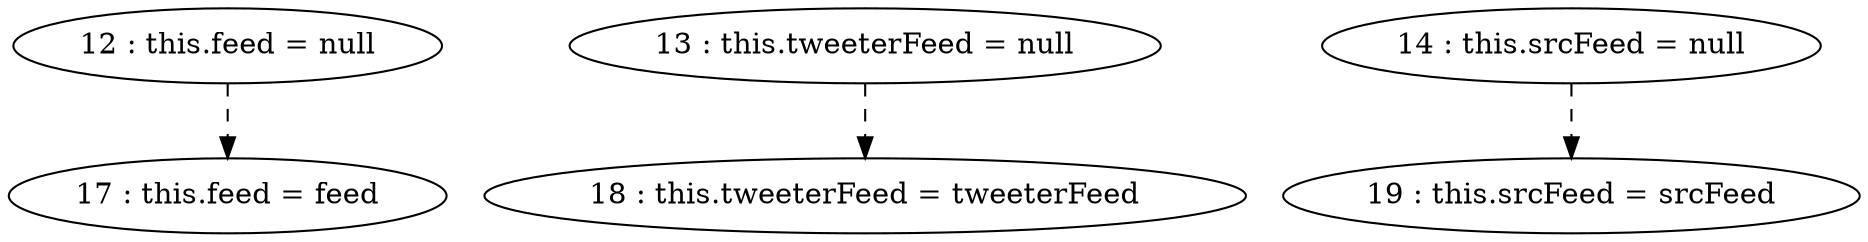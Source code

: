 digraph G {
"12 : this.feed = null"
"12 : this.feed = null" -> "17 : this.feed = feed" [style=dashed]
"13 : this.tweeterFeed = null"
"13 : this.tweeterFeed = null" -> "18 : this.tweeterFeed = tweeterFeed" [style=dashed]
"14 : this.srcFeed = null"
"14 : this.srcFeed = null" -> "19 : this.srcFeed = srcFeed" [style=dashed]
"17 : this.feed = feed"
"18 : this.tweeterFeed = tweeterFeed"
"19 : this.srcFeed = srcFeed"
}